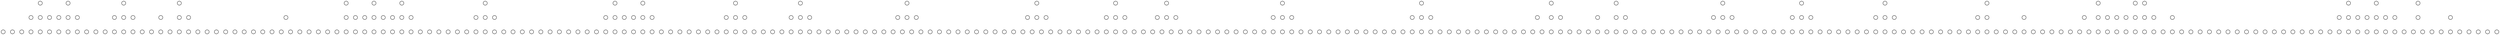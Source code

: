 
digraph G {
  graph [ overlap="scalexy" penwidth="0.2" splines=none outputorder=edgesfirst size=100 sep="+0.4" esep="+0.0"]
  node [ shape="circle" width="0.2" height="0.2" label="" ]
        clause_1 [ ]
    clause_10 [ ]
    clause_100 [ ]
    clause_101 [ ]
    clause_102 [ ]
    clause_103 [ ]
    clause_104 [ ]
    clause_105 [ ]
    clause_106 [ ]
    clause_107 [ ]
    clause_108 [ ]
    clause_109 [ ]
    clause_11 [ ]
    clause_110 [ ]
    clause_111 [ ]
    clause_112 [ ]
    clause_113 [ ]
    clause_114 [ ]
    clause_115 [ ]
    clause_116 [ ]
    clause_117 [ ]
    clause_118 [ ]
    clause_119 [ ]
    clause_12 [ ]
    clause_120 [ ]
    clause_121 [ ]
    clause_122 [ ]
    clause_123 [ ]
    clause_124 [ ]
    clause_125 [ ]
    clause_126 [ ]
    clause_127 [ ]
    clause_128 [ ]
    clause_129 [ ]
    clause_13 [ ]
    clause_130 [ ]
    clause_131 [ ]
    clause_132 [ ]
    clause_133 [ ]
    clause_134 [ ]
    clause_135 [ ]
    clause_136 [ ]
    clause_137 [ ]
    clause_138 [ ]
    clause_139 [ ]
    clause_14 [ ]
    clause_140 [ ]
    clause_141 [ ]
    clause_142 [ ]
    clause_143 [ ]
    clause_144 [ ]
    clause_145 [ ]
    clause_146 [ ]
    clause_147 [ ]
    clause_148 [ ]
    clause_149 [ ]
    clause_15 [ ]
    clause_150 [ ]
    clause_151 [ ]
    clause_152 [ ]
    clause_153 [ ]
    clause_154 [ ]
    clause_155 [ ]
    clause_156 [ ]
    clause_157 [ ]
    clause_158 [ ]
    clause_159 [ ]
    clause_16 [ ]
    clause_160 [ ]
    clause_161 [ ]
    clause_162 [ ]
    clause_163 [ ]
    clause_164 [ ]
    clause_165 [ ]
    clause_166 [ ]
    clause_167 [ ]
    clause_168 [ ]
    clause_169 [ ]
    clause_17 [ ]
    clause_170 [ ]
    clause_171 [ ]
    clause_172 [ ]
    clause_173 [ ]
    clause_174 [ ]
    clause_175 [ ]
    clause_176 [ ]
    clause_177 [ ]
    clause_178 [ ]
    clause_179 [ ]
    clause_18 [ ]
    clause_180 [ ]
    clause_181 [ ]
    clause_182 [ ]
    clause_183 [ ]
    clause_184 [ ]
    clause_185 [ ]
    clause_186 [ ]
    clause_187 [ ]
    clause_188 [ ]
    clause_189 [ ]
    clause_19 [ ]
    clause_190 [ ]
    clause_191 [ ]
    clause_192 [ ]
    clause_193 [ ]
    clause_194 [ ]
    clause_195 [ ]
    clause_196 [ ]
    clause_197 [ ]
    clause_198 [ ]
    clause_199 [ ]
    clause_2 [ ]
    clause_20 [ ]
    clause_200 [ ]
    clause_201 [ ]
    clause_202 [ ]
    clause_203 [ ]
    clause_204 [ ]
    clause_205 [ ]
    clause_206 [ ]
    clause_207 [ ]
    clause_208 [ ]
    clause_209 [ ]
    clause_21 [ ]
    clause_210 [ ]
    clause_211 [ ]
    clause_212 [ ]
    clause_213 [ ]
    clause_214 [ ]
    clause_215 [ ]
    clause_216 [ ]
    clause_217 [ ]
    clause_218 [ ]
    clause_219 [ ]
    clause_22 [ ]
    clause_220 [ ]
    clause_221 [ ]
    clause_222 [ ]
    clause_223 [ ]
    clause_224 [ ]
    clause_225 [ ]
    clause_226 [ ]
    clause_227 [ ]
    clause_228 [ ]
    clause_229 [ ]
    clause_23 [ ]
    clause_230 [ ]
    clause_231 [ ]
    clause_232 [ ]
    clause_233 [ ]
    clause_234 [ ]
    clause_235 [ ]
    clause_236 [ ]
    clause_237 [ ]
    clause_238 [ ]
    clause_239 [ ]
    clause_24 [ ]
    clause_240 [ ]
    clause_241 [ ]
    clause_242 [ ]
    clause_243 [ ]
    clause_244 [ ]
    clause_245 [ ]
    clause_246 [ ]
    clause_247 [ ]
    clause_248 [ ]
    clause_249 [ ]
    clause_25 [ ]
    clause_250 [ ]
    clause_251 [ ]
    clause_252 [ ]
    clause_253 [ ]
    clause_254 [ ]
    clause_255 [ ]
    clause_256 [ ]
    clause_257 [ ]
    clause_258 [ ]
    clause_259 [ ]
    clause_26 [ ]
    clause_260 [ ]
    clause_261 [ ]
    clause_262 [ ]
    clause_263 [ ]
    clause_264 [ ]
    clause_265 [ ]
    clause_266 [ ]
    clause_267 [ ]
    clause_268 [ ]
    clause_269 [ ]
    clause_27 [ ]
    clause_270 [ ]
    clause_271 [ ]
    clause_272 [ ]
    clause_273 [ ]
    clause_274 [ ]
    clause_275 [ ]
    clause_276 [ ]
    clause_277 [ ]
    clause_278 [ ]
    clause_279 [ ]
    clause_28 [ ]
    clause_280 [ ]
    clause_281 [ ]
    clause_282 [ ]
    clause_283 [ ]
    clause_284 [ ]
    clause_285 [ ]
    clause_286 [ ]
    clause_287 [ ]
    clause_288 [ ]
    clause_289 [ ]
    clause_29 [ ]
    clause_290 [ ]
    clause_291 [ ]
    clause_292 [ ]
    clause_293 [ ]
    clause_294 [ ]
    clause_295 [ ]
    clause_296 [ ]
    clause_297 [ ]
    clause_298 [ ]
    clause_299 [ ]
    clause_3 [ ]
    clause_30 [ ]
    clause_300 [ ]
    clause_31 [ ]
    clause_32 [ ]
    clause_33 [ ]
    clause_34 [ ]
    clause_35 [ ]
    clause_36 [ ]
    clause_37 [ ]
    clause_38 [ ]
    clause_39 [ ]
    clause_4 [ ]
    clause_40 [ ]
    clause_41 [ ]
    clause_42 [ ]
    clause_43 [ ]
    clause_44 [ ]
    clause_45 [ ]
    clause_46 [ ]
    clause_47 [ ]
    clause_48 [ ]
    clause_49 [ ]
    clause_5 [ ]
    clause_50 [ ]
    clause_51 [ ]
    clause_52 [ ]
    clause_53 [ ]
    clause_54 [ ]
    clause_55 [ ]
    clause_56 [ ]
    clause_57 [ ]
    clause_58 [ ]
    clause_59 [ ]
    clause_6 [ ]
    clause_60 [ ]
    clause_61 [ ]
    clause_62 [ ]
    clause_63 [ ]
    clause_64 [ ]
    clause_65 [ ]
    clause_66 [ ]
    clause_67 [ ]
    clause_68 [ ]
    clause_69 [ ]
    clause_7 [ ]
    clause_70 [ ]
    clause_71 [ ]
    clause_72 [ ]
    clause_73 [ ]
    clause_74 [ ]
    clause_75 [ ]
    clause_76 [ ]
    clause_77 [ ]
    clause_78 [ ]
    clause_79 [ ]
    clause_8 [ ]
    clause_80 [ ]
    clause_81 [ ]
    clause_82 [ ]
    clause_83 [ ]
    clause_84 [ ]
    clause_85 [ ]
    clause_86 [ ]
    clause_87 [ ]
    clause_88 [ ]
    clause_89 [ ]
    clause_9 [ ]
    clause_90 [ ]
    clause_91 [ ]
    clause_92 [ ]
    clause_93 [ ]
    clause_94 [ ]
    clause_95 [ ]
    clause_96 [ ]
    clause_97 [ ]
    clause_98 [ ]
    clause_99 [ ]
    var_1 [ ]
    var_10 [ ]
    var_11 [ ]
    var_12 [ ]
    var_13 [ ]
    var_14 [ ]
    var_15 [ ]
    var_16 [ ]
    var_17 [ ]
    var_18 [ ]
    var_19 [ ]
    var_2 [ ]
    var_20 [ ]
    var_21 [ ]
    var_22 [ ]
    var_23 [ ]
    var_24 [ ]
    var_25 [ ]
    var_26 [ ]
    var_27 [ ]
    var_28 [ ]
    var_29 [ ]
    var_3 [ ]
    var_30 [ ]
    var_31 [ ]
    var_32 [ ]
    var_33 [ ]
    var_34 [ ]
    var_35 [ ]
    var_36 [ ]
    var_37 [ ]
    var_38 [ ]
    var_39 [ ]
    var_4 [ ]
    var_40 [ ]
    var_41 [ ]
    var_42 [ ]
    var_43 [ ]
    var_44 [ ]
    var_45 [ ]
    var_46 [ ]
    var_47 [ ]
    var_48 [ ]
    var_49 [ ]
    var_5 [ ]
    var_50 [ ]
    var_51 [ ]
    var_52 [ ]
    var_53 [ ]
    var_54 [ ]
    var_55 [ ]
    var_56 [ ]
    var_57 [ ]
    var_58 [ ]
    var_59 [ ]
    var_6 [ ]
    var_60 [ ]
    var_61 [ ]
    var_62 [ ]
    var_63 [ ]
    var_64 [ ]
    var_65 [ ]
    var_66 [ ]
    var_67 [ ]
    var_68 [ ]
    var_69 [ ]
    var_7 [ ]
    var_70 [ ]
    var_71 [ ]
    var_72 [ ]
    var_73 [ ]
    var_74 [ ]
    var_75 [ ]
    var_76 [ ]
    var_77 [ ]
    var_78 [ ]
    var_79 [ ]
    var_8 [ ]
    var_80 [ ]
    var_81 [ ]
    var_82 [ ]
    var_83 [ ]
    var_84 [ ]
    var_85 [ ]
    var_86 [ ]
    var_87 [ ]
    var_88 [ ]
    var_89 [ ]
    var_9 [ ]
    var_90 [ ]
    clause_100 -> var_73 [ ]
    clause_100 -> var_74 [ ]
    clause_100 -> var_75 [ ]
    clause_104 -> var_76 [ ]
    clause_104 -> var_77 [ ]
    clause_104 -> var_78 [ ]
    clause_108 -> var_79 [ ]
    clause_108 -> var_80 [ ]
    clause_108 -> var_81 [ ]
    clause_112 -> var_82 [ ]
    clause_112 -> var_83 [ ]
    clause_112 -> var_84 [ ]
    clause_116 -> var_85 [ ]
    clause_116 -> var_86 [ ]
    clause_116 -> var_87 [ ]
    clause_12 -> var_7 [ ]
    clause_12 -> var_8 [ ]
    clause_12 -> var_9 [ ]
    clause_120 -> var_88 [ ]
    clause_120 -> var_89 [ ]
    clause_120 -> var_90 [ ]
    clause_16 -> var_10 [ ]
    clause_16 -> var_11 [ ]
    clause_16 -> var_12 [ ]
    clause_20 -> var_13 [ ]
    clause_20 -> var_14 [ ]
    clause_20 -> var_15 [ ]
    clause_24 -> var_16 [ ]
    clause_24 -> var_17 [ ]
    clause_24 -> var_18 [ ]
    clause_28 -> var_19 [ ]
    clause_28 -> var_20 [ ]
    clause_28 -> var_21 [ ]
    clause_32 -> var_22 [ ]
    clause_32 -> var_23 [ ]
    clause_32 -> var_24 [ ]
    clause_36 -> var_25 [ ]
    clause_36 -> var_26 [ ]
    clause_36 -> var_27 [ ]
    clause_4 -> var_1 [ ]
    clause_4 -> var_2 [ ]
    clause_4 -> var_3 [ ]
    clause_40 -> var_28 [ ]
    clause_40 -> var_29 [ ]
    clause_40 -> var_30 [ ]
    clause_44 -> var_31 [ ]
    clause_44 -> var_32 [ ]
    clause_44 -> var_33 [ ]
    clause_48 -> var_34 [ ]
    clause_48 -> var_35 [ ]
    clause_48 -> var_36 [ ]
    clause_52 -> var_37 [ ]
    clause_52 -> var_38 [ ]
    clause_52 -> var_39 [ ]
    clause_56 -> var_40 [ ]
    clause_56 -> var_41 [ ]
    clause_56 -> var_42 [ ]
    clause_60 -> var_43 [ ]
    clause_60 -> var_44 [ ]
    clause_60 -> var_45 [ ]
    clause_64 -> var_46 [ ]
    clause_64 -> var_47 [ ]
    clause_64 -> var_48 [ ]
    clause_68 -> var_49 [ ]
    clause_68 -> var_50 [ ]
    clause_68 -> var_51 [ ]
    clause_72 -> var_52 [ ]
    clause_72 -> var_53 [ ]
    clause_72 -> var_54 [ ]
    clause_76 -> var_55 [ ]
    clause_76 -> var_56 [ ]
    clause_76 -> var_57 [ ]
    clause_8 -> var_4 [ ]
    clause_8 -> var_5 [ ]
    clause_8 -> var_6 [ ]
    clause_80 -> var_58 [ ]
    clause_80 -> var_59 [ ]
    clause_80 -> var_60 [ ]
    clause_84 -> var_61 [ ]
    clause_84 -> var_62 [ ]
    clause_84 -> var_63 [ ]
    clause_88 -> var_64 [ ]
    clause_88 -> var_65 [ ]
    clause_88 -> var_66 [ ]
    clause_92 -> var_67 [ ]
    clause_92 -> var_68 [ ]
    clause_92 -> var_69 [ ]
    clause_96 -> var_70 [ ]
    clause_96 -> var_71 [ ]
    clause_96 -> var_72 [ ]
    var_1 -> clause_1 [ ]
    var_1 -> clause_121 [ ]
    var_1 -> clause_124 [ ]
    var_1 -> clause_127 [ ]
    var_1 -> clause_130 [ ]
    var_1 -> clause_2 [ ]
    var_10 -> clause_13 [ ]
    var_10 -> clause_14 [ ]
    var_10 -> clause_160 [ ]
    var_10 -> clause_163 [ ]
    var_10 -> clause_166 [ ]
    var_10 -> clause_169 [ ]
    var_10 -> clause_172 [ ]
    var_10 -> clause_175 [ ]
    var_11 -> clause_13 [ ]
    var_11 -> clause_15 [ ]
    var_11 -> clause_161 [ ]
    var_11 -> clause_164 [ ]
    var_11 -> clause_167 [ ]
    var_11 -> clause_170 [ ]
    var_11 -> clause_173 [ ]
    var_11 -> clause_176 [ ]
    var_12 -> clause_14 [ ]
    var_12 -> clause_15 [ ]
    var_12 -> clause_162 [ ]
    var_12 -> clause_165 [ ]
    var_12 -> clause_168 [ ]
    var_12 -> clause_171 [ ]
    var_12 -> clause_174 [ ]
    var_12 -> clause_177 [ ]
    var_13 -> clause_17 [ ]
    var_13 -> clause_178 [ ]
    var_13 -> clause_18 [ ]
    var_13 -> clause_181 [ ]
    var_13 -> clause_184 [ ]
    var_13 -> clause_187 [ ]
    var_13 -> clause_190 [ ]
    var_13 -> clause_193 [ ]
    var_14 -> clause_17 [ ]
    var_14 -> clause_179 [ ]
    var_14 -> clause_182 [ ]
    var_14 -> clause_185 [ ]
    var_14 -> clause_188 [ ]
    var_14 -> clause_19 [ ]
    var_14 -> clause_191 [ ]
    var_14 -> clause_194 [ ]
    var_15 -> clause_18 [ ]
    var_15 -> clause_180 [ ]
    var_15 -> clause_183 [ ]
    var_15 -> clause_186 [ ]
    var_15 -> clause_189 [ ]
    var_15 -> clause_19 [ ]
    var_15 -> clause_192 [ ]
    var_15 -> clause_195 [ ]
    var_16 -> clause_196 [ ]
    var_16 -> clause_199 [ ]
    var_16 -> clause_202 [ ]
    var_16 -> clause_21 [ ]
    var_16 -> clause_22 [ ]
    var_17 -> clause_197 [ ]
    var_17 -> clause_200 [ ]
    var_17 -> clause_203 [ ]
    var_17 -> clause_21 [ ]
    var_17 -> clause_23 [ ]
    var_18 -> clause_198 [ ]
    var_18 -> clause_201 [ ]
    var_18 -> clause_204 [ ]
    var_18 -> clause_22 [ ]
    var_18 -> clause_23 [ ]
    var_19 -> clause_205 [ ]
    var_19 -> clause_208 [ ]
    var_19 -> clause_25 [ ]
    var_19 -> clause_26 [ ]
    var_2 -> clause_1 [ ]
    var_2 -> clause_122 [ ]
    var_2 -> clause_125 [ ]
    var_2 -> clause_128 [ ]
    var_2 -> clause_131 [ ]
    var_2 -> clause_3 [ ]
    var_20 -> clause_206 [ ]
    var_20 -> clause_209 [ ]
    var_20 -> clause_25 [ ]
    var_20 -> clause_27 [ ]
    var_21 -> clause_207 [ ]
    var_21 -> clause_210 [ ]
    var_21 -> clause_26 [ ]
    var_21 -> clause_27 [ ]
    var_22 -> clause_211 [ ]
    var_22 -> clause_214 [ ]
    var_22 -> clause_217 [ ]
    var_22 -> clause_220 [ ]
    var_22 -> clause_223 [ ]
    var_22 -> clause_29 [ ]
    var_22 -> clause_30 [ ]
    var_23 -> clause_212 [ ]
    var_23 -> clause_215 [ ]
    var_23 -> clause_218 [ ]
    var_23 -> clause_221 [ ]
    var_23 -> clause_224 [ ]
    var_23 -> clause_29 [ ]
    var_23 -> clause_31 [ ]
    var_24 -> clause_213 [ ]
    var_24 -> clause_216 [ ]
    var_24 -> clause_219 [ ]
    var_24 -> clause_222 [ ]
    var_24 -> clause_225 [ ]
    var_24 -> clause_30 [ ]
    var_24 -> clause_31 [ ]
    var_25 -> clause_226 [ ]
    var_25 -> clause_229 [ ]
    var_25 -> clause_232 [ ]
    var_25 -> clause_33 [ ]
    var_25 -> clause_34 [ ]
    var_26 -> clause_227 [ ]
    var_26 -> clause_230 [ ]
    var_26 -> clause_233 [ ]
    var_26 -> clause_33 [ ]
    var_26 -> clause_35 [ ]
    var_27 -> clause_228 [ ]
    var_27 -> clause_231 [ ]
    var_27 -> clause_234 [ ]
    var_27 -> clause_34 [ ]
    var_27 -> clause_35 [ ]
    var_28 -> clause_235 [ ]
    var_28 -> clause_238 [ ]
    var_28 -> clause_37 [ ]
    var_28 -> clause_38 [ ]
    var_29 -> clause_236 [ ]
    var_29 -> clause_239 [ ]
    var_29 -> clause_37 [ ]
    var_29 -> clause_39 [ ]
    var_3 -> clause_123 [ ]
    var_3 -> clause_126 [ ]
    var_3 -> clause_129 [ ]
    var_3 -> clause_132 [ ]
    var_3 -> clause_2 [ ]
    var_3 -> clause_3 [ ]
    var_30 -> clause_237 [ ]
    var_30 -> clause_240 [ ]
    var_30 -> clause_38 [ ]
    var_30 -> clause_39 [ ]
    var_31 -> clause_121 [ ]
    var_31 -> clause_178 [ ]
    var_31 -> clause_196 [ ]
    var_31 -> clause_241 [ ]
    var_31 -> clause_244 [ ]
    var_31 -> clause_247 [ ]
    var_31 -> clause_41 [ ]
    var_31 -> clause_42 [ ]
    var_32 -> clause_122 [ ]
    var_32 -> clause_179 [ ]
    var_32 -> clause_197 [ ]
    var_32 -> clause_242 [ ]
    var_32 -> clause_245 [ ]
    var_32 -> clause_248 [ ]
    var_32 -> clause_41 [ ]
    var_32 -> clause_43 [ ]
    var_33 -> clause_123 [ ]
    var_33 -> clause_180 [ ]
    var_33 -> clause_198 [ ]
    var_33 -> clause_243 [ ]
    var_33 -> clause_246 [ ]
    var_33 -> clause_249 [ ]
    var_33 -> clause_42 [ ]
    var_33 -> clause_43 [ ]
    var_34 -> clause_160 [ ]
    var_34 -> clause_181 [ ]
    var_34 -> clause_211 [ ]
    var_34 -> clause_250 [ ]
    var_34 -> clause_253 [ ]
    var_34 -> clause_256 [ ]
    var_34 -> clause_45 [ ]
    var_34 -> clause_46 [ ]
    var_35 -> clause_161 [ ]
    var_35 -> clause_182 [ ]
    var_35 -> clause_212 [ ]
    var_35 -> clause_251 [ ]
    var_35 -> clause_254 [ ]
    var_35 -> clause_257 [ ]
    var_35 -> clause_45 [ ]
    var_35 -> clause_47 [ ]
    var_36 -> clause_162 [ ]
    var_36 -> clause_183 [ ]
    var_36 -> clause_213 [ ]
    var_36 -> clause_252 [ ]
    var_36 -> clause_255 [ ]
    var_36 -> clause_258 [ ]
    var_36 -> clause_46 [ ]
    var_36 -> clause_47 [ ]
    var_37 -> clause_124 [ ]
    var_37 -> clause_259 [ ]
    var_37 -> clause_262 [ ]
    var_37 -> clause_265 [ ]
    var_37 -> clause_49 [ ]
    var_37 -> clause_50 [ ]
    var_38 -> clause_125 [ ]
    var_38 -> clause_260 [ ]
    var_38 -> clause_263 [ ]
    var_38 -> clause_266 [ ]
    var_38 -> clause_49 [ ]
    var_38 -> clause_51 [ ]
    var_39 -> clause_126 [ ]
    var_39 -> clause_261 [ ]
    var_39 -> clause_264 [ ]
    var_39 -> clause_267 [ ]
    var_39 -> clause_50 [ ]
    var_39 -> clause_51 [ ]
    var_4 -> clause_133 [ ]
    var_4 -> clause_136 [ ]
    var_4 -> clause_139 [ ]
    var_4 -> clause_142 [ ]
    var_4 -> clause_145 [ ]
    var_4 -> clause_5 [ ]
    var_4 -> clause_6 [ ]
    var_40 -> clause_163 [ ]
    var_40 -> clause_235 [ ]
    var_40 -> clause_268 [ ]
    var_40 -> clause_271 [ ]
    var_40 -> clause_53 [ ]
    var_40 -> clause_54 [ ]
    var_41 -> clause_164 [ ]
    var_41 -> clause_236 [ ]
    var_41 -> clause_269 [ ]
    var_41 -> clause_272 [ ]
    var_41 -> clause_53 [ ]
    var_41 -> clause_55 [ ]
    var_42 -> clause_165 [ ]
    var_42 -> clause_237 [ ]
    var_42 -> clause_270 [ ]
    var_42 -> clause_273 [ ]
    var_42 -> clause_54 [ ]
    var_42 -> clause_55 [ ]
    var_43 -> clause_148 [ ]
    var_43 -> clause_274 [ ]
    var_43 -> clause_57 [ ]
    var_43 -> clause_58 [ ]
    var_44 -> clause_149 [ ]
    var_44 -> clause_275 [ ]
    var_44 -> clause_57 [ ]
    var_44 -> clause_59 [ ]
    var_45 -> clause_150 [ ]
    var_45 -> clause_276 [ ]
    var_45 -> clause_58 [ ]
    var_45 -> clause_59 [ ]
    var_46 -> clause_133 [ ]
    var_46 -> clause_151 [ ]
    var_46 -> clause_184 [ ]
    var_46 -> clause_277 [ ]
    var_46 -> clause_61 [ ]
    var_46 -> clause_62 [ ]
    var_47 -> clause_134 [ ]
    var_47 -> clause_152 [ ]
    var_47 -> clause_185 [ ]
    var_47 -> clause_278 [ ]
    var_47 -> clause_61 [ ]
    var_47 -> clause_63 [ ]
    var_48 -> clause_135 [ ]
    var_48 -> clause_153 [ ]
    var_48 -> clause_186 [ ]
    var_48 -> clause_279 [ ]
    var_48 -> clause_62 [ ]
    var_48 -> clause_63 [ ]
    var_49 -> clause_205 [ ]
    var_49 -> clause_280 [ ]
    var_49 -> clause_65 [ ]
    var_49 -> clause_66 [ ]
    var_5 -> clause_134 [ ]
    var_5 -> clause_137 [ ]
    var_5 -> clause_140 [ ]
    var_5 -> clause_143 [ ]
    var_5 -> clause_146 [ ]
    var_5 -> clause_5 [ ]
    var_5 -> clause_7 [ ]
    var_50 -> clause_206 [ ]
    var_50 -> clause_281 [ ]
    var_50 -> clause_65 [ ]
    var_50 -> clause_67 [ ]
    var_51 -> clause_207 [ ]
    var_51 -> clause_282 [ ]
    var_51 -> clause_66 [ ]
    var_51 -> clause_67 [ ]
    var_52 -> clause_166 [ ]
    var_52 -> clause_283 [ ]
    var_52 -> clause_286 [ ]
    var_52 -> clause_69 [ ]
    var_52 -> clause_70 [ ]
    var_53 -> clause_167 [ ]
    var_53 -> clause_284 [ ]
    var_53 -> clause_287 [ ]
    var_53 -> clause_69 [ ]
    var_53 -> clause_71 [ ]
    var_54 -> clause_168 [ ]
    var_54 -> clause_285 [ ]
    var_54 -> clause_288 [ ]
    var_54 -> clause_70 [ ]
    var_54 -> clause_71 [ ]
    var_55 -> clause_127 [ ]
    var_55 -> clause_214 [ ]
    var_55 -> clause_289 [ ]
    var_55 -> clause_73 [ ]
    var_55 -> clause_74 [ ]
    var_56 -> clause_128 [ ]
    var_56 -> clause_215 [ ]
    var_56 -> clause_290 [ ]
    var_56 -> clause_73 [ ]
    var_56 -> clause_75 [ ]
    var_57 -> clause_129 [ ]
    var_57 -> clause_216 [ ]
    var_57 -> clause_291 [ ]
    var_57 -> clause_74 [ ]
    var_57 -> clause_75 [ ]
    var_58 -> clause_136 [ ]
    var_58 -> clause_154 [ ]
    var_58 -> clause_199 [ ]
    var_58 -> clause_292 [ ]
    var_58 -> clause_295 [ ]
    var_58 -> clause_298 [ ]
    var_58 -> clause_77 [ ]
    var_58 -> clause_78 [ ]
    var_59 -> clause_137 [ ]
    var_59 -> clause_155 [ ]
    var_59 -> clause_200 [ ]
    var_59 -> clause_293 [ ]
    var_59 -> clause_296 [ ]
    var_59 -> clause_299 [ ]
    var_59 -> clause_77 [ ]
    var_59 -> clause_79 [ ]
    var_6 -> clause_135 [ ]
    var_6 -> clause_138 [ ]
    var_6 -> clause_141 [ ]
    var_6 -> clause_144 [ ]
    var_6 -> clause_147 [ ]
    var_6 -> clause_6 [ ]
    var_6 -> clause_7 [ ]
    var_60 -> clause_138 [ ]
    var_60 -> clause_156 [ ]
    var_60 -> clause_201 [ ]
    var_60 -> clause_294 [ ]
    var_60 -> clause_297 [ ]
    var_60 -> clause_300 [ ]
    var_60 -> clause_78 [ ]
    var_60 -> clause_79 [ ]
    var_61 -> clause_157 [ ]
    var_61 -> clause_217 [ ]
    var_61 -> clause_238 [ ]
    var_61 -> clause_250 [ ]
    var_61 -> clause_81 [ ]
    var_61 -> clause_82 [ ]
    var_62 -> clause_158 [ ]
    var_62 -> clause_218 [ ]
    var_62 -> clause_239 [ ]
    var_62 -> clause_251 [ ]
    var_62 -> clause_81 [ ]
    var_62 -> clause_83 [ ]
    var_63 -> clause_159 [ ]
    var_63 -> clause_219 [ ]
    var_63 -> clause_240 [ ]
    var_63 -> clause_252 [ ]
    var_63 -> clause_82 [ ]
    var_63 -> clause_83 [ ]
    var_64 -> clause_169 [ ]
    var_64 -> clause_208 [ ]
    var_64 -> clause_253 [ ]
    var_64 -> clause_85 [ ]
    var_64 -> clause_86 [ ]
    var_65 -> clause_170 [ ]
    var_65 -> clause_209 [ ]
    var_65 -> clause_254 [ ]
    var_65 -> clause_85 [ ]
    var_65 -> clause_87 [ ]
    var_66 -> clause_171 [ ]
    var_66 -> clause_210 [ ]
    var_66 -> clause_255 [ ]
    var_66 -> clause_86 [ ]
    var_66 -> clause_87 [ ]
    var_67 -> clause_172 [ ]
    var_67 -> clause_187 [ ]
    var_67 -> clause_202 [ ]
    var_67 -> clause_241 [ ]
    var_67 -> clause_274 [ ]
    var_67 -> clause_292 [ ]
    var_67 -> clause_89 [ ]
    var_67 -> clause_90 [ ]
    var_68 -> clause_173 [ ]
    var_68 -> clause_188 [ ]
    var_68 -> clause_203 [ ]
    var_68 -> clause_242 [ ]
    var_68 -> clause_275 [ ]
    var_68 -> clause_293 [ ]
    var_68 -> clause_89 [ ]
    var_68 -> clause_91 [ ]
    var_69 -> clause_174 [ ]
    var_69 -> clause_189 [ ]
    var_69 -> clause_204 [ ]
    var_69 -> clause_243 [ ]
    var_69 -> clause_276 [ ]
    var_69 -> clause_294 [ ]
    var_69 -> clause_90 [ ]
    var_69 -> clause_91 [ ]
    var_7 -> clause_10 [ ]
    var_7 -> clause_148 [ ]
    var_7 -> clause_151 [ ]
    var_7 -> clause_154 [ ]
    var_7 -> clause_157 [ ]
    var_7 -> clause_9 [ ]
    var_70 -> clause_139 [ ]
    var_70 -> clause_244 [ ]
    var_70 -> clause_259 [ ]
    var_70 -> clause_93 [ ]
    var_70 -> clause_94 [ ]
    var_71 -> clause_140 [ ]
    var_71 -> clause_245 [ ]
    var_71 -> clause_260 [ ]
    var_71 -> clause_93 [ ]
    var_71 -> clause_95 [ ]
    var_72 -> clause_141 [ ]
    var_72 -> clause_246 [ ]
    var_72 -> clause_261 [ ]
    var_72 -> clause_94 [ ]
    var_72 -> clause_95 [ ]
    var_73 -> clause_175 [ ]
    var_73 -> clause_220 [ ]
    var_73 -> clause_226 [ ]
    var_73 -> clause_262 [ ]
    var_73 -> clause_97 [ ]
    var_73 -> clause_98 [ ]
    var_74 -> clause_176 [ ]
    var_74 -> clause_221 [ ]
    var_74 -> clause_227 [ ]
    var_74 -> clause_263 [ ]
    var_74 -> clause_97 [ ]
    var_74 -> clause_99 [ ]
    var_75 -> clause_177 [ ]
    var_75 -> clause_222 [ ]
    var_75 -> clause_228 [ ]
    var_75 -> clause_264 [ ]
    var_75 -> clause_98 [ ]
    var_75 -> clause_99 [ ]
    var_76 -> clause_101 [ ]
    var_76 -> clause_102 [ ]
    var_76 -> clause_229 [ ]
    var_76 -> clause_256 [ ]
    var_76 -> clause_265 [ ]
    var_76 -> clause_277 [ ]
    var_77 -> clause_101 [ ]
    var_77 -> clause_103 [ ]
    var_77 -> clause_230 [ ]
    var_77 -> clause_257 [ ]
    var_77 -> clause_266 [ ]
    var_77 -> clause_278 [ ]
    var_78 -> clause_102 [ ]
    var_78 -> clause_103 [ ]
    var_78 -> clause_231 [ ]
    var_78 -> clause_258 [ ]
    var_78 -> clause_267 [ ]
    var_78 -> clause_279 [ ]
    var_79 -> clause_105 [ ]
    var_79 -> clause_106 [ ]
    var_79 -> clause_142 [ ]
    var_79 -> clause_190 [ ]
    var_79 -> clause_232 [ ]
    var_79 -> clause_268 [ ]
    var_8 -> clause_11 [ ]
    var_8 -> clause_149 [ ]
    var_8 -> clause_152 [ ]
    var_8 -> clause_155 [ ]
    var_8 -> clause_158 [ ]
    var_8 -> clause_9 [ ]
    var_80 -> clause_105 [ ]
    var_80 -> clause_107 [ ]
    var_80 -> clause_143 [ ]
    var_80 -> clause_191 [ ]
    var_80 -> clause_233 [ ]
    var_80 -> clause_269 [ ]
    var_81 -> clause_106 [ ]
    var_81 -> clause_107 [ ]
    var_81 -> clause_144 [ ]
    var_81 -> clause_192 [ ]
    var_81 -> clause_234 [ ]
    var_81 -> clause_270 [ ]
    var_82 -> clause_109 [ ]
    var_82 -> clause_110 [ ]
    var_82 -> clause_223 [ ]
    var_82 -> clause_271 [ ]
    var_82 -> clause_283 [ ]
    var_82 -> clause_289 [ ]
    var_83 -> clause_109 [ ]
    var_83 -> clause_111 [ ]
    var_83 -> clause_224 [ ]
    var_83 -> clause_272 [ ]
    var_83 -> clause_284 [ ]
    var_83 -> clause_290 [ ]
    var_84 -> clause_110 [ ]
    var_84 -> clause_111 [ ]
    var_84 -> clause_225 [ ]
    var_84 -> clause_273 [ ]
    var_84 -> clause_285 [ ]
    var_84 -> clause_291 [ ]
    var_85 -> clause_113 [ ]
    var_85 -> clause_114 [ ]
    var_85 -> clause_130 [ ]
    var_85 -> clause_193 [ ]
    var_85 -> clause_247 [ ]
    var_85 -> clause_280 [ ]
    var_85 -> clause_295 [ ]
    var_86 -> clause_113 [ ]
    var_86 -> clause_115 [ ]
    var_86 -> clause_131 [ ]
    var_86 -> clause_194 [ ]
    var_86 -> clause_248 [ ]
    var_86 -> clause_281 [ ]
    var_86 -> clause_296 [ ]
    var_87 -> clause_114 [ ]
    var_87 -> clause_115 [ ]
    var_87 -> clause_132 [ ]
    var_87 -> clause_195 [ ]
    var_87 -> clause_249 [ ]
    var_87 -> clause_282 [ ]
    var_87 -> clause_297 [ ]
    var_88 -> clause_117 [ ]
    var_88 -> clause_118 [ ]
    var_88 -> clause_145 [ ]
    var_88 -> clause_286 [ ]
    var_88 -> clause_298 [ ]
    var_89 -> clause_117 [ ]
    var_89 -> clause_119 [ ]
    var_89 -> clause_146 [ ]
    var_89 -> clause_287 [ ]
    var_89 -> clause_299 [ ]
    var_9 -> clause_10 [ ]
    var_9 -> clause_11 [ ]
    var_9 -> clause_150 [ ]
    var_9 -> clause_153 [ ]
    var_9 -> clause_156 [ ]
    var_9 -> clause_159 [ ]
    var_90 -> clause_118 [ ]
    var_90 -> clause_119 [ ]
    var_90 -> clause_147 [ ]
    var_90 -> clause_288 [ ]
    var_90 -> clause_300 [ ]

}
